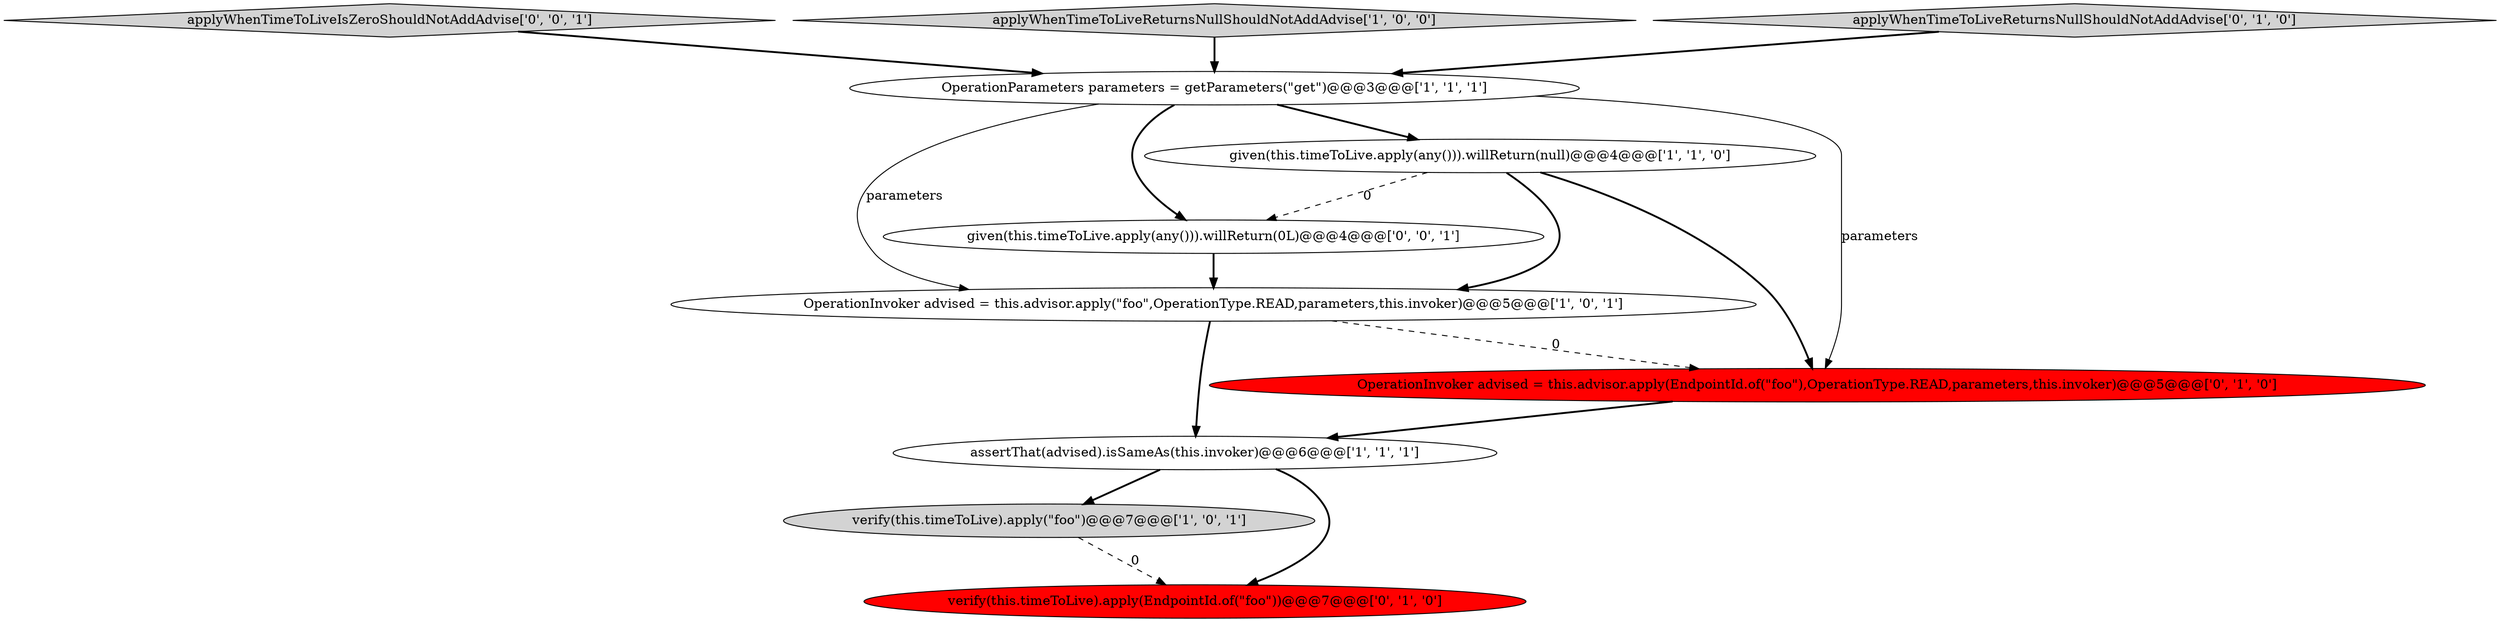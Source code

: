 digraph {
0 [style = filled, label = "OperationInvoker advised = this.advisor.apply(\"foo\",OperationType.READ,parameters,this.invoker)@@@5@@@['1', '0', '1']", fillcolor = white, shape = ellipse image = "AAA0AAABBB1BBB"];
5 [style = filled, label = "verify(this.timeToLive).apply(\"foo\")@@@7@@@['1', '0', '1']", fillcolor = lightgray, shape = ellipse image = "AAA0AAABBB1BBB"];
9 [style = filled, label = "applyWhenTimeToLiveIsZeroShouldNotAddAdvise['0', '0', '1']", fillcolor = lightgray, shape = diamond image = "AAA0AAABBB3BBB"];
3 [style = filled, label = "applyWhenTimeToLiveReturnsNullShouldNotAddAdvise['1', '0', '0']", fillcolor = lightgray, shape = diamond image = "AAA0AAABBB1BBB"];
6 [style = filled, label = "verify(this.timeToLive).apply(EndpointId.of(\"foo\"))@@@7@@@['0', '1', '0']", fillcolor = red, shape = ellipse image = "AAA1AAABBB2BBB"];
10 [style = filled, label = "given(this.timeToLive.apply(any())).willReturn(0L)@@@4@@@['0', '0', '1']", fillcolor = white, shape = ellipse image = "AAA0AAABBB3BBB"];
2 [style = filled, label = "OperationParameters parameters = getParameters(\"get\")@@@3@@@['1', '1', '1']", fillcolor = white, shape = ellipse image = "AAA0AAABBB1BBB"];
8 [style = filled, label = "applyWhenTimeToLiveReturnsNullShouldNotAddAdvise['0', '1', '0']", fillcolor = lightgray, shape = diamond image = "AAA0AAABBB2BBB"];
1 [style = filled, label = "given(this.timeToLive.apply(any())).willReturn(null)@@@4@@@['1', '1', '0']", fillcolor = white, shape = ellipse image = "AAA0AAABBB1BBB"];
4 [style = filled, label = "assertThat(advised).isSameAs(this.invoker)@@@6@@@['1', '1', '1']", fillcolor = white, shape = ellipse image = "AAA0AAABBB1BBB"];
7 [style = filled, label = "OperationInvoker advised = this.advisor.apply(EndpointId.of(\"foo\"),OperationType.READ,parameters,this.invoker)@@@5@@@['0', '1', '0']", fillcolor = red, shape = ellipse image = "AAA1AAABBB2BBB"];
1->10 [style = dashed, label="0"];
2->0 [style = solid, label="parameters"];
1->0 [style = bold, label=""];
7->4 [style = bold, label=""];
5->6 [style = dashed, label="0"];
3->2 [style = bold, label=""];
8->2 [style = bold, label=""];
2->7 [style = solid, label="parameters"];
2->10 [style = bold, label=""];
0->4 [style = bold, label=""];
4->6 [style = bold, label=""];
4->5 [style = bold, label=""];
1->7 [style = bold, label=""];
2->1 [style = bold, label=""];
9->2 [style = bold, label=""];
0->7 [style = dashed, label="0"];
10->0 [style = bold, label=""];
}
